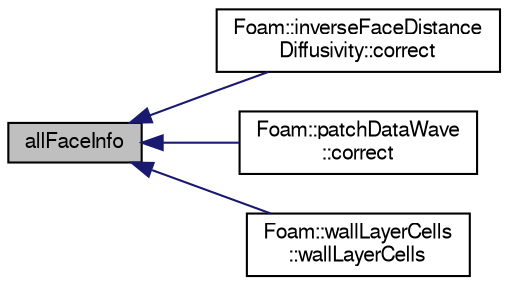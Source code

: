 digraph "allFaceInfo"
{
  bgcolor="transparent";
  edge [fontname="FreeSans",fontsize="10",labelfontname="FreeSans",labelfontsize="10"];
  node [fontname="FreeSans",fontsize="10",shape=record];
  rankdir="LR";
  Node5 [label="allFaceInfo",height=0.2,width=0.4,color="black", fillcolor="grey75", style="filled", fontcolor="black"];
  Node5 -> Node6 [dir="back",color="midnightblue",fontsize="10",style="solid",fontname="FreeSans"];
  Node6 [label="Foam::inverseFaceDistance\lDiffusivity::correct",height=0.2,width=0.4,color="black",URL="$a23362.html#a3ae44b28050c3aa494c1d8e18cf618c1",tooltip="Correct the motion diffusivity. "];
  Node5 -> Node7 [dir="back",color="midnightblue",fontsize="10",style="solid",fontname="FreeSans"];
  Node7 [label="Foam::patchDataWave\l::correct",height=0.2,width=0.4,color="black",URL="$a24962.html#a3ae44b28050c3aa494c1d8e18cf618c1",tooltip="Correct for mesh geom/topo changes. "];
  Node5 -> Node8 [dir="back",color="midnightblue",fontsize="10",style="solid",fontname="FreeSans"];
  Node8 [label="Foam::wallLayerCells\l::wallLayerCells",height=0.2,width=0.4,color="black",URL="$a21530.html#ade9891a3939d398588a44195414192f7",tooltip="Construct from components. "];
}
